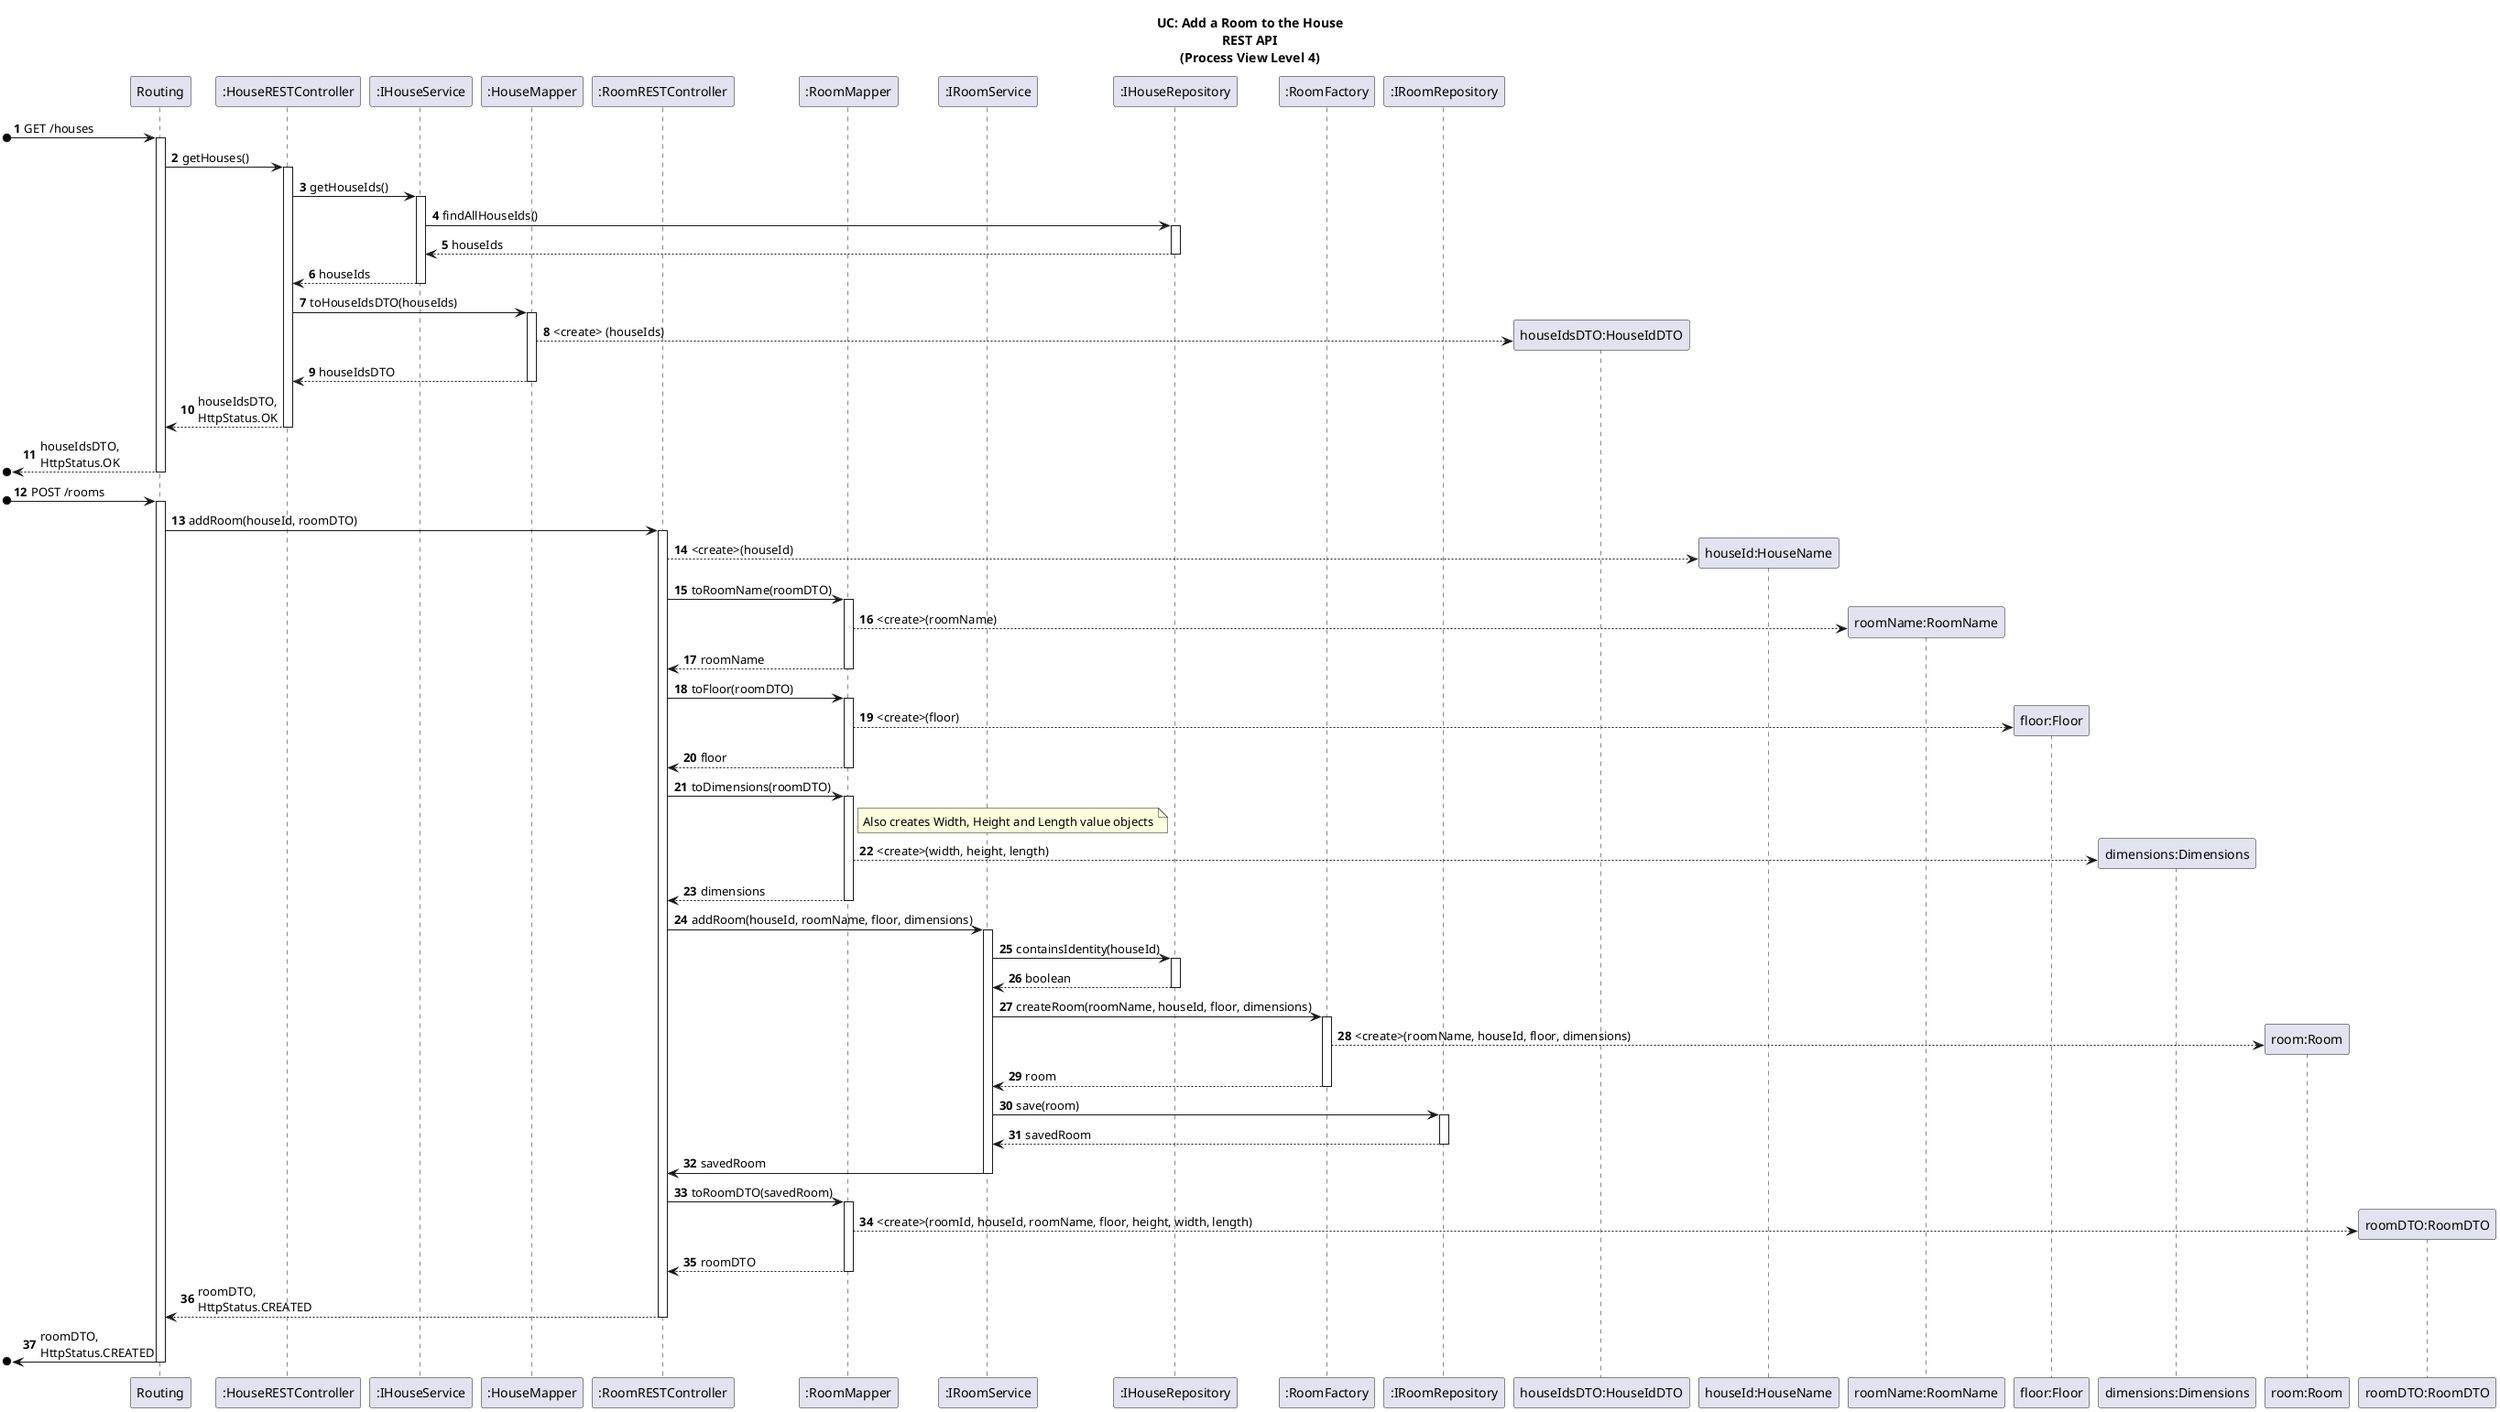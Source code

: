 @startuml

title UC: Add a Room to the House\nREST API\n(Process View Level 4)
autonumber

participant "Routing" as RT
participant ":HouseRESTController" as LC
participant ":IHouseService" as HS
participant ":HouseMapper" as M
participant ":RoomRESTController" as ARC
participant ":RoomMapper" as RM
participant ":IRoomService" as RSVC
participant ":IHouseRepository" as HR
participant ":RoomFactory" as RF
participant ":IRoomRepository" as RR
participant "houseIdsDTO:HouseIdDTO" as DTO2
participant "houseId:HouseName" as HID
participant "roomName:RoomName" as RN
participant "floor:Floor" as F
participant "dimensions:Dimensions" as D
participant "room:Room" as R
participant "roomDTO:RoomDTO" as RD

[o-> RT : GET /houses
activate RT
RT-> LC : getHouses()
activate LC
LC -> HS : getHouseIds()
activate HS
HS -> HR : findAllHouseIds()
activate HR
HR-->HS : houseIds
deactivate HR
HS-->LC : houseIds
deactivate HS
LC -> M : toHouseIdsDTO(houseIds)
activate M
M-->DTO2** : <create> (houseIds)
M-->LC : houseIdsDTO
deactivate M
LC-->RT : houseIdsDTO,\nHttpStatus.OK
deactivate LC
[o<-- RT : houseIdsDTO,\nHttpStatus.OK
deactivate RT

[o-> RT : POST /rooms
activate RT

RT-> ARC : addRoom(houseId, roomDTO)
activate ARC

ARC --> HID** : <create>(houseId)
ARC -> RM : toRoomName(roomDTO)
activate RM
RM --> RN** : <create>(roomName)
RM --> ARC : roomName
deactivate RM

ARC ->  RM : toFloor(roomDTO)
activate RM
RM --> F** : <create>(floor)
RM --> ARC : floor
deactivate RM

ARC -> RM : toDimensions(roomDTO)
activate RM
note right of RM : Also creates Width, Height and Length value objects
RM --> D** : <create>(width, height, length)
RM --> ARC : dimensions
deactivate RM

ARC ->  RSVC : addRoom(houseId, roomName, floor, dimensions)
activate RSVC

RSVC -> HR : containsIdentity(houseId)
activate HR
HR --> RSVC : boolean
deactivate HR


RSVC -> RF : createRoom(roomName, houseId, floor, dimensions)
activate RF
RF --> R** : <create>(roomName, houseId, floor, dimensions)
RF --> RSVC : room
deactivate RF

RSVC -> RR : save(room)
activate RR
RR --> RSVC : savedRoom
deactivate RR

RSVC -> ARC : savedRoom
deactivate RSVC

ARC -> RM : toRoomDTO(savedRoom)
activate RM
RM --> RD** : <create>(roomId, houseId, roomName, floor, height, width, length)
RM --> ARC : roomDTO
deactivate RM
RT <-- ARC : roomDTO,\nHttpStatus.CREATED
deactivate ARC

[o<- RT : roomDTO,\nHttpStatus.CREATED

deactivate RT

@enduml
